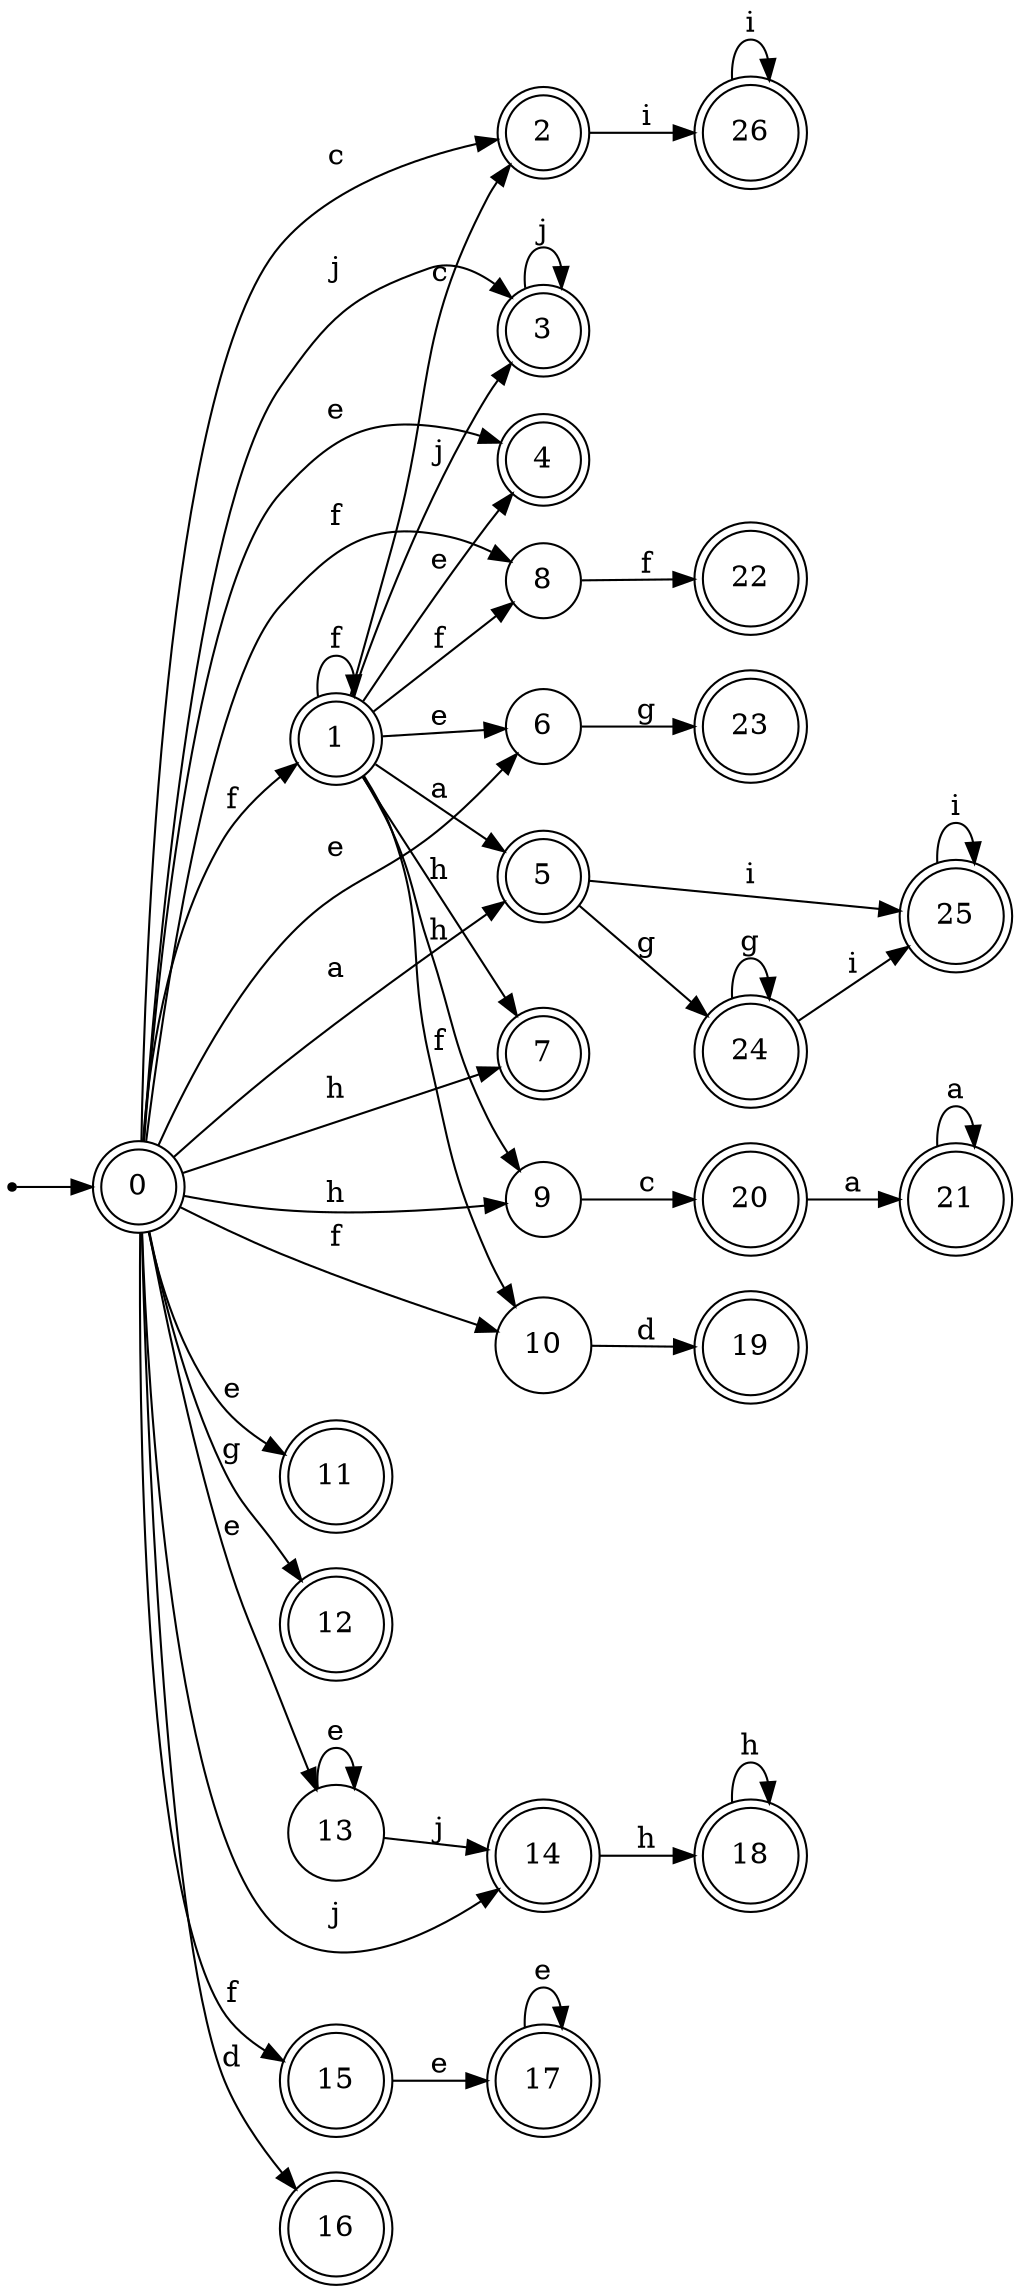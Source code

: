 digraph finite_state_machine {
rankdir=LR;
size="20,20";
node [shape = point]; "dummy0"
node [shape = doublecircle]; "0";"dummy0" -> "0";
node [shape = doublecircle]; "1";node [shape = doublecircle]; "2";node [shape = doublecircle]; "3";node [shape = doublecircle]; "4";node [shape = doublecircle]; "5";node [shape = circle]; "6";
node [shape = doublecircle]; "7";node [shape = circle]; "8";
node [shape = circle]; "9";
node [shape = circle]; "10";
node [shape = doublecircle]; "11";node [shape = doublecircle]; "12";node [shape = circle]; "13";
node [shape = doublecircle]; "14";node [shape = doublecircle]; "15";node [shape = doublecircle]; "16";node [shape = doublecircle]; "17";node [shape = doublecircle]; "18";node [shape = doublecircle]; "19";node [shape = doublecircle]; "20";node [shape = doublecircle]; "21";node [shape = doublecircle]; "22";node [shape = doublecircle]; "23";node [shape = doublecircle]; "24";node [shape = doublecircle]; "25";node [shape = doublecircle]; "26";"0" -> "8" [label = "f"];
 "0" -> "1" [label = "f"];
 "0" -> "10" [label = "f"];
 "0" -> "15" [label = "f"];
 "0" -> "2" [label = "c"];
 "0" -> "3" [label = "j"];
 "0" -> "14" [label = "j"];
 "0" -> "11" [label = "e"];
 "0" -> "4" [label = "e"];
 "0" -> "13" [label = "e"];
 "0" -> "6" [label = "e"];
 "0" -> "5" [label = "a"];
 "0" -> "9" [label = "h"];
 "0" -> "7" [label = "h"];
 "0" -> "12" [label = "g"];
 "0" -> "16" [label = "d"];
 "15" -> "17" [label = "e"];
 "17" -> "17" [label = "e"];
 "14" -> "18" [label = "h"];
 "18" -> "18" [label = "h"];
 "13" -> "13" [label = "e"];
 "13" -> "14" [label = "j"];
 "10" -> "19" [label = "d"];
 "9" -> "20" [label = "c"];
 "20" -> "21" [label = "a"];
 "21" -> "21" [label = "a"];
 "8" -> "22" [label = "f"];
 "6" -> "23" [label = "g"];
 "5" -> "24" [label = "g"];
 "5" -> "25" [label = "i"];
 "25" -> "25" [label = "i"];
 "24" -> "24" [label = "g"];
 "24" -> "25" [label = "i"];
 "3" -> "3" [label = "j"];
 "2" -> "26" [label = "i"];
 "26" -> "26" [label = "i"];
 "1" -> "8" [label = "f"];
 "1" -> "1" [label = "f"];
 "1" -> "10" [label = "f"];
 "1" -> "2" [label = "c"];
 "1" -> "3" [label = "j"];
 "1" -> "4" [label = "e"];
 "1" -> "6" [label = "e"];
 "1" -> "5" [label = "a"];
 "1" -> "9" [label = "h"];
 "1" -> "7" [label = "h"];
 }
